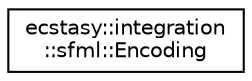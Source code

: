 digraph "Graphical Class Hierarchy"
{
 // LATEX_PDF_SIZE
  edge [fontname="Helvetica",fontsize="10",labelfontname="Helvetica",labelfontsize="10"];
  node [fontname="Helvetica",fontsize="10",shape=record];
  rankdir="LR";
  Node0 [label="ecstasy::integration\l::sfml::Encoding",height=0.2,width=0.4,color="black", fillcolor="white", style="filled",URL="$classecstasy_1_1integration_1_1sfml_1_1_encoding.html",tooltip=" "];
}
